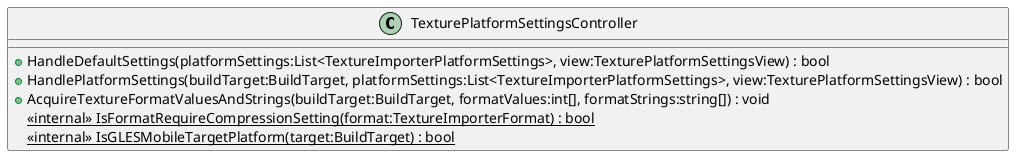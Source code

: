@startuml
class TexturePlatformSettingsController {
    + HandleDefaultSettings(platformSettings:List<TextureImporterPlatformSettings>, view:TexturePlatformSettingsView) : bool
    + HandlePlatformSettings(buildTarget:BuildTarget, platformSettings:List<TextureImporterPlatformSettings>, view:TexturePlatformSettingsView) : bool
    + AcquireTextureFormatValuesAndStrings(buildTarget:BuildTarget, formatValues:int[], formatStrings:string[]) : void
    <<internal>> {static} IsFormatRequireCompressionSetting(format:TextureImporterFormat) : bool
    <<internal>> {static} IsGLESMobileTargetPlatform(target:BuildTarget) : bool
}
@enduml
